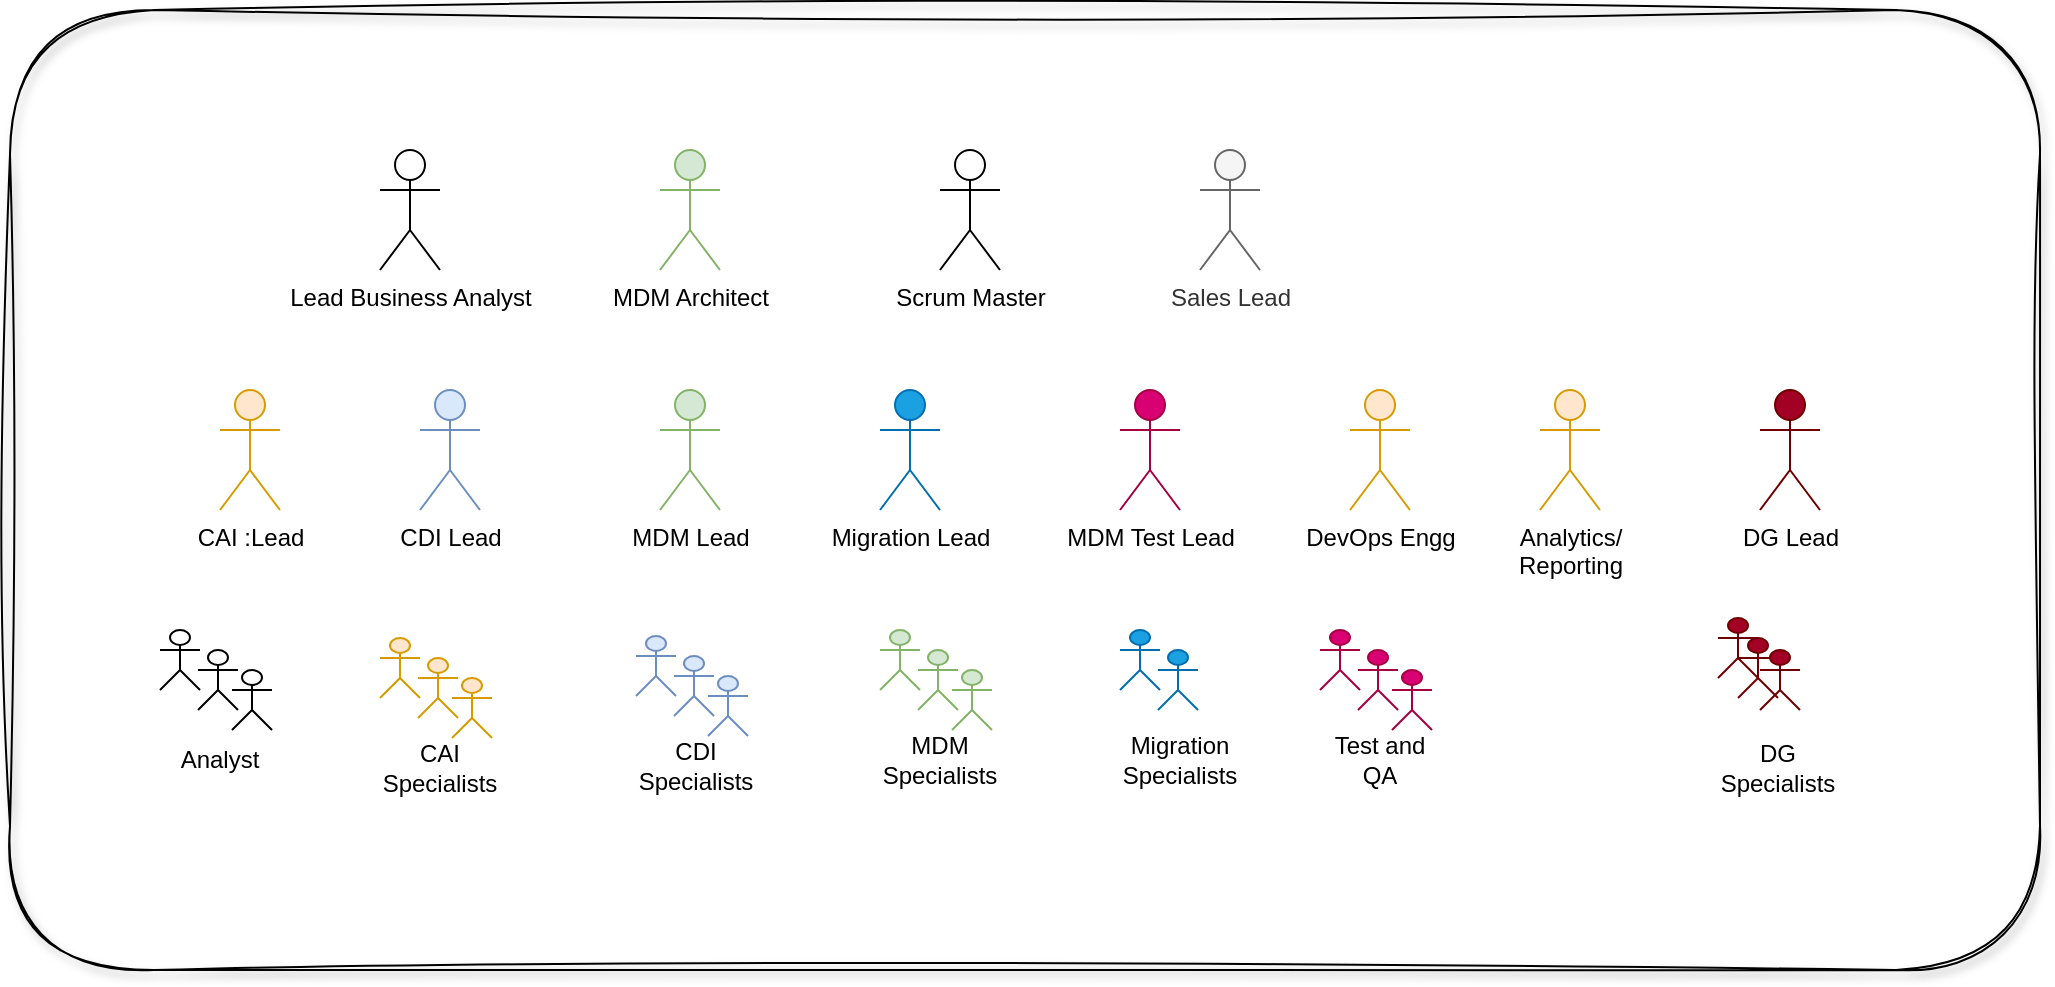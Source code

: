 <mxfile version="21.3.7" type="github" pages="3">
  <diagram name="MDM Guild Delivery" id="kcEuqjkQgL32cvvFv_7w">
    <mxGraphModel dx="1434" dy="796" grid="1" gridSize="10" guides="1" tooltips="1" connect="1" arrows="1" fold="1" page="1" pageScale="1" pageWidth="1100" pageHeight="850" math="0" shadow="0">
      <root>
        <mxCell id="0" />
        <mxCell id="1" parent="0" />
        <mxCell id="gFP8oRgVTRER96iRmuCu-1" value="CAI :Lead" style="shape=umlActor;verticalLabelPosition=bottom;verticalAlign=top;html=1;outlineConnect=0;fillColor=#ffe6cc;strokeColor=#d79b00;" vertex="1" parent="1">
          <mxGeometry x="190" y="210" width="30" height="60" as="geometry" />
        </mxCell>
        <mxCell id="gFP8oRgVTRER96iRmuCu-2" value="CDI Lead" style="shape=umlActor;verticalLabelPosition=bottom;verticalAlign=top;html=1;outlineConnect=0;fillColor=#dae8fc;strokeColor=#6c8ebf;" vertex="1" parent="1">
          <mxGeometry x="290" y="210" width="30" height="60" as="geometry" />
        </mxCell>
        <mxCell id="gFP8oRgVTRER96iRmuCu-3" value="MDM Lead" style="shape=umlActor;verticalLabelPosition=bottom;verticalAlign=top;html=1;outlineConnect=0;fillColor=#d5e8d4;strokeColor=#82b366;" vertex="1" parent="1">
          <mxGeometry x="410" y="210" width="30" height="60" as="geometry" />
        </mxCell>
        <mxCell id="gFP8oRgVTRER96iRmuCu-4" value="&lt;font color=&quot;#000000&quot;&gt;Migration Lead&lt;/font&gt;" style="shape=umlActor;verticalLabelPosition=bottom;verticalAlign=top;html=1;outlineConnect=0;fillColor=#1ba1e2;fontColor=#ffffff;strokeColor=#006EAF;" vertex="1" parent="1">
          <mxGeometry x="520" y="210" width="30" height="60" as="geometry" />
        </mxCell>
        <mxCell id="gFP8oRgVTRER96iRmuCu-5" value="&lt;font color=&quot;#000000&quot;&gt;MDM Test Lead&lt;/font&gt;" style="shape=umlActor;verticalLabelPosition=bottom;verticalAlign=top;html=1;outlineConnect=0;fillColor=#d80073;fontColor=#ffffff;strokeColor=#A50040;" vertex="1" parent="1">
          <mxGeometry x="640" y="210" width="30" height="60" as="geometry" />
        </mxCell>
        <mxCell id="gFP8oRgVTRER96iRmuCu-8" value="Lead Business Analyst" style="shape=umlActor;verticalLabelPosition=bottom;verticalAlign=top;html=1;outlineConnect=0;" vertex="1" parent="1">
          <mxGeometry x="270" y="90" width="30" height="60" as="geometry" />
        </mxCell>
        <mxCell id="gFP8oRgVTRER96iRmuCu-9" value="Scrum Master" style="shape=umlActor;verticalLabelPosition=bottom;verticalAlign=top;html=1;outlineConnect=0;" vertex="1" parent="1">
          <mxGeometry x="550" y="90" width="30" height="60" as="geometry" />
        </mxCell>
        <mxCell id="gFP8oRgVTRER96iRmuCu-13" value="MDM Architect" style="shape=umlActor;verticalLabelPosition=bottom;verticalAlign=top;html=1;outlineConnect=0;fillColor=#d5e8d4;strokeColor=#82b366;" vertex="1" parent="1">
          <mxGeometry x="410" y="90" width="30" height="60" as="geometry" />
        </mxCell>
        <mxCell id="gFP8oRgVTRER96iRmuCu-29" value="" style="group" vertex="1" connectable="0" parent="1">
          <mxGeometry x="160" y="330" width="60" height="80" as="geometry" />
        </mxCell>
        <mxCell id="gFP8oRgVTRER96iRmuCu-26" value="" style="group" vertex="1" connectable="0" parent="gFP8oRgVTRER96iRmuCu-29">
          <mxGeometry width="56" height="50" as="geometry" />
        </mxCell>
        <mxCell id="gFP8oRgVTRER96iRmuCu-14" value="" style="shape=umlActor;verticalLabelPosition=bottom;verticalAlign=top;html=1;outlineConnect=0;" vertex="1" parent="gFP8oRgVTRER96iRmuCu-26">
          <mxGeometry width="20" height="30" as="geometry" />
        </mxCell>
        <mxCell id="gFP8oRgVTRER96iRmuCu-24" value="" style="shape=umlActor;verticalLabelPosition=bottom;verticalAlign=top;html=1;outlineConnect=0;" vertex="1" parent="gFP8oRgVTRER96iRmuCu-26">
          <mxGeometry x="19" y="10" width="20" height="30" as="geometry" />
        </mxCell>
        <mxCell id="gFP8oRgVTRER96iRmuCu-25" value="" style="shape=umlActor;verticalLabelPosition=bottom;verticalAlign=top;html=1;outlineConnect=0;" vertex="1" parent="gFP8oRgVTRER96iRmuCu-26">
          <mxGeometry x="36" y="20" width="20" height="30" as="geometry" />
        </mxCell>
        <mxCell id="gFP8oRgVTRER96iRmuCu-27" value="Analyst" style="text;html=1;strokeColor=none;fillColor=none;align=center;verticalAlign=middle;whiteSpace=wrap;rounded=0;" vertex="1" parent="gFP8oRgVTRER96iRmuCu-29">
          <mxGeometry y="50" width="60" height="30" as="geometry" />
        </mxCell>
        <mxCell id="gFP8oRgVTRER96iRmuCu-37" value="" style="group" vertex="1" connectable="0" parent="1">
          <mxGeometry x="270" y="334" width="60" height="80" as="geometry" />
        </mxCell>
        <mxCell id="gFP8oRgVTRER96iRmuCu-38" value="" style="group" vertex="1" connectable="0" parent="gFP8oRgVTRER96iRmuCu-37">
          <mxGeometry width="56" height="50" as="geometry" />
        </mxCell>
        <mxCell id="gFP8oRgVTRER96iRmuCu-39" value="" style="shape=umlActor;verticalLabelPosition=bottom;verticalAlign=top;html=1;outlineConnect=0;fillColor=#ffe6cc;strokeColor=#d79b00;" vertex="1" parent="gFP8oRgVTRER96iRmuCu-38">
          <mxGeometry width="20" height="30" as="geometry" />
        </mxCell>
        <mxCell id="gFP8oRgVTRER96iRmuCu-40" value="" style="shape=umlActor;verticalLabelPosition=bottom;verticalAlign=top;html=1;outlineConnect=0;fillColor=#ffe6cc;strokeColor=#d79b00;" vertex="1" parent="gFP8oRgVTRER96iRmuCu-38">
          <mxGeometry x="19" y="10" width="20" height="30" as="geometry" />
        </mxCell>
        <mxCell id="gFP8oRgVTRER96iRmuCu-41" value="" style="shape=umlActor;verticalLabelPosition=bottom;verticalAlign=top;html=1;outlineConnect=0;fillColor=#ffe6cc;strokeColor=#d79b00;" vertex="1" parent="gFP8oRgVTRER96iRmuCu-38">
          <mxGeometry x="36" y="20" width="20" height="30" as="geometry" />
        </mxCell>
        <mxCell id="gFP8oRgVTRER96iRmuCu-42" value="CAI Specialists" style="text;html=1;strokeColor=none;fillColor=none;align=center;verticalAlign=middle;whiteSpace=wrap;rounded=0;" vertex="1" parent="gFP8oRgVTRER96iRmuCu-37">
          <mxGeometry y="50" width="60" height="30" as="geometry" />
        </mxCell>
        <mxCell id="gFP8oRgVTRER96iRmuCu-43" value="" style="group" vertex="1" connectable="0" parent="1">
          <mxGeometry x="398" y="333" width="60" height="80" as="geometry" />
        </mxCell>
        <mxCell id="gFP8oRgVTRER96iRmuCu-44" value="" style="group" vertex="1" connectable="0" parent="gFP8oRgVTRER96iRmuCu-43">
          <mxGeometry width="56" height="50" as="geometry" />
        </mxCell>
        <mxCell id="gFP8oRgVTRER96iRmuCu-45" value="" style="shape=umlActor;verticalLabelPosition=bottom;verticalAlign=top;html=1;outlineConnect=0;fillColor=#dae8fc;strokeColor=#6c8ebf;" vertex="1" parent="gFP8oRgVTRER96iRmuCu-44">
          <mxGeometry width="20" height="30" as="geometry" />
        </mxCell>
        <mxCell id="gFP8oRgVTRER96iRmuCu-46" value="" style="shape=umlActor;verticalLabelPosition=bottom;verticalAlign=top;html=1;outlineConnect=0;fillColor=#dae8fc;strokeColor=#6c8ebf;" vertex="1" parent="gFP8oRgVTRER96iRmuCu-44">
          <mxGeometry x="19" y="10" width="20" height="30" as="geometry" />
        </mxCell>
        <mxCell id="gFP8oRgVTRER96iRmuCu-47" value="" style="shape=umlActor;verticalLabelPosition=bottom;verticalAlign=top;html=1;outlineConnect=0;fillColor=#dae8fc;strokeColor=#6c8ebf;" vertex="1" parent="gFP8oRgVTRER96iRmuCu-44">
          <mxGeometry x="36" y="20" width="20" height="30" as="geometry" />
        </mxCell>
        <mxCell id="gFP8oRgVTRER96iRmuCu-48" value="CDI Specialists" style="text;html=1;strokeColor=none;fillColor=none;align=center;verticalAlign=middle;whiteSpace=wrap;rounded=0;" vertex="1" parent="gFP8oRgVTRER96iRmuCu-43">
          <mxGeometry y="50" width="60" height="30" as="geometry" />
        </mxCell>
        <mxCell id="gFP8oRgVTRER96iRmuCu-49" value="" style="group" vertex="1" connectable="0" parent="1">
          <mxGeometry x="520" y="330" width="60" height="80" as="geometry" />
        </mxCell>
        <mxCell id="gFP8oRgVTRER96iRmuCu-50" value="" style="group" vertex="1" connectable="0" parent="gFP8oRgVTRER96iRmuCu-49">
          <mxGeometry width="56" height="50" as="geometry" />
        </mxCell>
        <mxCell id="gFP8oRgVTRER96iRmuCu-51" value="" style="shape=umlActor;verticalLabelPosition=bottom;verticalAlign=top;html=1;outlineConnect=0;fillColor=#d5e8d4;strokeColor=#82b366;" vertex="1" parent="gFP8oRgVTRER96iRmuCu-50">
          <mxGeometry width="20" height="30" as="geometry" />
        </mxCell>
        <mxCell id="gFP8oRgVTRER96iRmuCu-52" value="" style="shape=umlActor;verticalLabelPosition=bottom;verticalAlign=top;html=1;outlineConnect=0;fillColor=#d5e8d4;strokeColor=#82b366;" vertex="1" parent="gFP8oRgVTRER96iRmuCu-50">
          <mxGeometry x="19" y="10" width="20" height="30" as="geometry" />
        </mxCell>
        <mxCell id="gFP8oRgVTRER96iRmuCu-53" value="" style="shape=umlActor;verticalLabelPosition=bottom;verticalAlign=top;html=1;outlineConnect=0;fillColor=#d5e8d4;strokeColor=#82b366;" vertex="1" parent="gFP8oRgVTRER96iRmuCu-50">
          <mxGeometry x="36" y="20" width="20" height="30" as="geometry" />
        </mxCell>
        <mxCell id="gFP8oRgVTRER96iRmuCu-54" value="MDM Specialists" style="text;html=1;strokeColor=none;fillColor=none;align=center;verticalAlign=middle;whiteSpace=wrap;rounded=0;" vertex="1" parent="gFP8oRgVTRER96iRmuCu-49">
          <mxGeometry y="50" width="60" height="30" as="geometry" />
        </mxCell>
        <mxCell id="gFP8oRgVTRER96iRmuCu-55" value="" style="group" vertex="1" connectable="0" parent="1">
          <mxGeometry x="640" y="330" width="220" height="170" as="geometry" />
        </mxCell>
        <mxCell id="gFP8oRgVTRER96iRmuCu-56" value="" style="group" vertex="1" connectable="0" parent="gFP8oRgVTRER96iRmuCu-55">
          <mxGeometry width="56" height="50" as="geometry" />
        </mxCell>
        <mxCell id="gFP8oRgVTRER96iRmuCu-57" value="" style="shape=umlActor;verticalLabelPosition=bottom;verticalAlign=top;html=1;outlineConnect=0;fillColor=#1ba1e2;strokeColor=#006EAF;fontColor=#ffffff;" vertex="1" parent="gFP8oRgVTRER96iRmuCu-56">
          <mxGeometry width="20" height="30" as="geometry" />
        </mxCell>
        <mxCell id="gFP8oRgVTRER96iRmuCu-58" value="" style="shape=umlActor;verticalLabelPosition=bottom;verticalAlign=top;html=1;outlineConnect=0;fillColor=#1ba1e2;strokeColor=#006EAF;fontColor=#ffffff;" vertex="1" parent="gFP8oRgVTRER96iRmuCu-56">
          <mxGeometry x="19" y="10" width="20" height="30" as="geometry" />
        </mxCell>
        <mxCell id="gFP8oRgVTRER96iRmuCu-60" value="Migration Specialists" style="text;html=1;strokeColor=none;fillColor=none;align=center;verticalAlign=middle;whiteSpace=wrap;rounded=0;" vertex="1" parent="gFP8oRgVTRER96iRmuCu-55">
          <mxGeometry y="50" width="60" height="30" as="geometry" />
        </mxCell>
        <mxCell id="gFP8oRgVTRER96iRmuCu-61" value="" style="group" vertex="1" connectable="0" parent="1">
          <mxGeometry x="740" y="330" width="60" height="80" as="geometry" />
        </mxCell>
        <mxCell id="gFP8oRgVTRER96iRmuCu-62" value="" style="group" vertex="1" connectable="0" parent="gFP8oRgVTRER96iRmuCu-61">
          <mxGeometry width="56" height="50" as="geometry" />
        </mxCell>
        <mxCell id="gFP8oRgVTRER96iRmuCu-63" value="" style="shape=umlActor;verticalLabelPosition=bottom;verticalAlign=top;html=1;outlineConnect=0;fillColor=#d80073;strokeColor=#A50040;fontColor=#ffffff;" vertex="1" parent="gFP8oRgVTRER96iRmuCu-62">
          <mxGeometry width="20" height="30" as="geometry" />
        </mxCell>
        <mxCell id="gFP8oRgVTRER96iRmuCu-64" value="" style="shape=umlActor;verticalLabelPosition=bottom;verticalAlign=top;html=1;outlineConnect=0;fillColor=#d80073;strokeColor=#A50040;fontColor=#ffffff;" vertex="1" parent="gFP8oRgVTRER96iRmuCu-62">
          <mxGeometry x="19" y="10" width="20" height="30" as="geometry" />
        </mxCell>
        <mxCell id="gFP8oRgVTRER96iRmuCu-65" value="" style="shape=umlActor;verticalLabelPosition=bottom;verticalAlign=top;html=1;outlineConnect=0;fillColor=#d80073;strokeColor=#A50040;fontColor=#ffffff;" vertex="1" parent="gFP8oRgVTRER96iRmuCu-62">
          <mxGeometry x="36" y="20" width="20" height="30" as="geometry" />
        </mxCell>
        <mxCell id="gFP8oRgVTRER96iRmuCu-66" value="Test and QA" style="text;html=1;strokeColor=none;fillColor=none;align=center;verticalAlign=middle;whiteSpace=wrap;rounded=0;" vertex="1" parent="gFP8oRgVTRER96iRmuCu-61">
          <mxGeometry y="50" width="60" height="30" as="geometry" />
        </mxCell>
        <mxCell id="gFP8oRgVTRER96iRmuCu-10" value="" style="rounded=1;whiteSpace=wrap;html=1;fillColor=none;sketch=1;curveFitting=1;jiggle=2;shadow=1;glass=1;" vertex="1" parent="1">
          <mxGeometry x="85" y="20" width="1015" height="480" as="geometry" />
        </mxCell>
        <mxCell id="9kzjjH1bRcHk7Z0w_79C-1" value="Sales Lead" style="shape=umlActor;verticalLabelPosition=bottom;verticalAlign=top;html=1;outlineConnect=0;fillColor=#f5f5f5;fontColor=#333333;strokeColor=#666666;" vertex="1" parent="1">
          <mxGeometry x="680" y="90" width="30" height="60" as="geometry" />
        </mxCell>
        <mxCell id="llGlC6vn6_8WmVwevJTp-1" value="DevOps Engg" style="shape=umlActor;verticalLabelPosition=bottom;verticalAlign=top;html=1;outlineConnect=0;fillColor=#ffe6cc;strokeColor=#d79b00;" vertex="1" parent="1">
          <mxGeometry x="755" y="210" width="30" height="60" as="geometry" />
        </mxCell>
        <mxCell id="llGlC6vn6_8WmVwevJTp-2" value="Analytics/&lt;br&gt;Reporting" style="shape=umlActor;verticalLabelPosition=bottom;verticalAlign=top;html=1;outlineConnect=0;fillColor=#ffe6cc;strokeColor=#d79b00;" vertex="1" parent="1">
          <mxGeometry x="850" y="210" width="30" height="60" as="geometry" />
        </mxCell>
        <mxCell id="bxry-XjI54zwO9HeJ4ow-1" value="&lt;font color=&quot;#000000&quot;&gt;DG Lead&lt;/font&gt;" style="shape=umlActor;verticalLabelPosition=bottom;verticalAlign=top;html=1;outlineConnect=0;fillColor=#a20025;strokeColor=#6F0000;fontColor=#ffffff;" vertex="1" parent="1">
          <mxGeometry x="960" y="210" width="30" height="60" as="geometry" />
        </mxCell>
        <mxCell id="bxry-XjI54zwO9HeJ4ow-4" value="" style="shape=umlActor;verticalLabelPosition=bottom;verticalAlign=top;html=1;outlineConnect=0;fillColor=#a20025;strokeColor=#6F0000;fontColor=#ffffff;" vertex="1" parent="1">
          <mxGeometry x="939" y="324" width="20" height="30" as="geometry" />
        </mxCell>
        <mxCell id="bxry-XjI54zwO9HeJ4ow-5" value="" style="shape=umlActor;verticalLabelPosition=bottom;verticalAlign=top;html=1;outlineConnect=0;fillColor=#a20025;strokeColor=#6F0000;fontColor=#ffffff;" vertex="1" parent="1">
          <mxGeometry x="949" y="334" width="20" height="30" as="geometry" />
        </mxCell>
        <mxCell id="bxry-XjI54zwO9HeJ4ow-6" value="" style="shape=umlActor;verticalLabelPosition=bottom;verticalAlign=top;html=1;outlineConnect=0;fillColor=#a20025;strokeColor=#6F0000;fontColor=#ffffff;" vertex="1" parent="1">
          <mxGeometry x="960" y="340" width="20" height="30" as="geometry" />
        </mxCell>
        <mxCell id="bxry-XjI54zwO9HeJ4ow-9" value="DG Specialists" style="text;html=1;strokeColor=none;fillColor=none;align=center;verticalAlign=middle;whiteSpace=wrap;rounded=0;" vertex="1" parent="1">
          <mxGeometry x="939" y="384" width="60" height="30" as="geometry" />
        </mxCell>
      </root>
    </mxGraphModel>
  </diagram>
  <diagram id="u7udRK5OecsQ3eWhJsPl" name="Preslaes">
    <mxGraphModel dx="1434" dy="796" grid="1" gridSize="10" guides="1" tooltips="1" connect="1" arrows="1" fold="1" page="1" pageScale="1" pageWidth="1100" pageHeight="850" math="0" shadow="0">
      <root>
        <mxCell id="0" />
        <mxCell id="1" parent="0" />
        <mxCell id="aprmsSjTGSTrnVSDrUsF-1" value="Sales Lead" style="shape=umlActor;verticalLabelPosition=bottom;verticalAlign=top;html=1;outlineConnect=0;" vertex="1" parent="1">
          <mxGeometry x="350" y="200" width="30" height="60" as="geometry" />
        </mxCell>
        <mxCell id="j14ffGpdtFu3CE-EkApN-1" value="MDM Architect" style="shape=umlActor;verticalLabelPosition=bottom;verticalAlign=top;html=1;outlineConnect=0;fillColor=#d5e8d4;strokeColor=#82b366;" vertex="1" parent="1">
          <mxGeometry x="500" y="120" width="30" height="60" as="geometry" />
        </mxCell>
        <mxCell id="j14ffGpdtFu3CE-EkApN-2" value="Alliance Manager" style="shape=umlActor;verticalLabelPosition=bottom;verticalAlign=top;html=1;outlineConnect=0;fillColor=#d5e8d4;strokeColor=#82b366;" vertex="1" parent="1">
          <mxGeometry x="500" y="250" width="30" height="60" as="geometry" />
        </mxCell>
        <mxCell id="kqW7jnf8MLZUJyzAg4_c-1" value="" style="group" vertex="1" connectable="0" parent="1">
          <mxGeometry x="636" y="185" width="60" height="80" as="geometry" />
        </mxCell>
        <mxCell id="kqW7jnf8MLZUJyzAg4_c-2" value="" style="group" vertex="1" connectable="0" parent="kqW7jnf8MLZUJyzAg4_c-1">
          <mxGeometry width="56" height="50" as="geometry" />
        </mxCell>
        <mxCell id="kqW7jnf8MLZUJyzAg4_c-3" value="" style="shape=umlActor;verticalLabelPosition=bottom;verticalAlign=top;html=1;outlineConnect=0;" vertex="1" parent="kqW7jnf8MLZUJyzAg4_c-2">
          <mxGeometry width="20" height="30" as="geometry" />
        </mxCell>
        <mxCell id="kqW7jnf8MLZUJyzAg4_c-4" value="" style="shape=umlActor;verticalLabelPosition=bottom;verticalAlign=top;html=1;outlineConnect=0;" vertex="1" parent="kqW7jnf8MLZUJyzAg4_c-2">
          <mxGeometry x="19" y="10" width="20" height="30" as="geometry" />
        </mxCell>
        <mxCell id="kqW7jnf8MLZUJyzAg4_c-5" value="" style="shape=umlActor;verticalLabelPosition=bottom;verticalAlign=top;html=1;outlineConnect=0;" vertex="1" parent="kqW7jnf8MLZUJyzAg4_c-2">
          <mxGeometry x="36" y="20" width="20" height="30" as="geometry" />
        </mxCell>
        <mxCell id="kqW7jnf8MLZUJyzAg4_c-6" value="Bid team" style="text;html=1;strokeColor=none;fillColor=none;align=center;verticalAlign=middle;whiteSpace=wrap;rounded=0;" vertex="1" parent="kqW7jnf8MLZUJyzAg4_c-1">
          <mxGeometry x="24" y="65" width="60" height="30" as="geometry" />
        </mxCell>
        <mxCell id="kqW7jnf8MLZUJyzAg4_c-7" value="" style="shape=umlActor;verticalLabelPosition=bottom;verticalAlign=top;html=1;outlineConnect=0;" vertex="1" parent="1">
          <mxGeometry x="696" y="200" width="20" height="30" as="geometry" />
        </mxCell>
        <mxCell id="kqW7jnf8MLZUJyzAg4_c-8" value="" style="shape=umlActor;verticalLabelPosition=bottom;verticalAlign=top;html=1;outlineConnect=0;" vertex="1" parent="1">
          <mxGeometry x="706" y="210" width="20" height="30" as="geometry" />
        </mxCell>
        <mxCell id="kL9jUedaYsaL_3R8sOhY-1" value="Scrum Master" style="shape=umlActor;verticalLabelPosition=bottom;verticalAlign=top;html=1;outlineConnect=0;" vertex="1" parent="1">
          <mxGeometry x="560" y="190" width="30" height="60" as="geometry" />
        </mxCell>
      </root>
    </mxGraphModel>
  </diagram>
  <diagram id="ce4MwDQF4yYcLJPle7MQ" name="Technology and Learning Team">
    <mxGraphModel dx="1434" dy="796" grid="1" gridSize="10" guides="1" tooltips="1" connect="1" arrows="1" fold="1" page="1" pageScale="1" pageWidth="1100" pageHeight="850" math="0" shadow="0">
      <root>
        <mxCell id="0" />
        <mxCell id="1" parent="0" />
        <mxCell id="2Up0Kgfg5cFZgtf3gcSt-1" value="Alliance Partner" style="shape=umlActor;verticalLabelPosition=bottom;verticalAlign=top;html=1;outlineConnect=0;" vertex="1" parent="1">
          <mxGeometry x="470" y="260" width="30" height="60" as="geometry" />
        </mxCell>
        <mxCell id="2Up0Kgfg5cFZgtf3gcSt-2" value="MDM Architect" style="shape=umlActor;verticalLabelPosition=bottom;verticalAlign=top;html=1;outlineConnect=0;fillColor=#d5e8d4;strokeColor=#82b366;" vertex="1" parent="1">
          <mxGeometry x="470" y="120" width="30" height="60" as="geometry" />
        </mxCell>
        <mxCell id="G5LalVPWso7PBPTsfhhj-1" value="Learning Manager" style="shape=umlActor;verticalLabelPosition=bottom;verticalAlign=top;html=1;outlineConnect=0;fillColor=#d5e8d4;strokeColor=#82b366;" vertex="1" parent="1">
          <mxGeometry x="300" y="210" width="30" height="60" as="geometry" />
        </mxCell>
        <mxCell id="5aUG_T6JjU1ZAgh8hLS--1" value="CAI :Lead" style="shape=umlActor;verticalLabelPosition=bottom;verticalAlign=top;html=1;outlineConnect=0;fillColor=#ffe6cc;strokeColor=#d79b00;" vertex="1" parent="1">
          <mxGeometry x="730" y="110" width="30" height="60" as="geometry" />
        </mxCell>
        <mxCell id="5aUG_T6JjU1ZAgh8hLS--2" value="CDI Lead" style="shape=umlActor;verticalLabelPosition=bottom;verticalAlign=top;html=1;outlineConnect=0;fillColor=#dae8fc;strokeColor=#6c8ebf;" vertex="1" parent="1">
          <mxGeometry x="640" y="330" width="30" height="60" as="geometry" />
        </mxCell>
        <mxCell id="5aUG_T6JjU1ZAgh8hLS--3" value="MDM Lead" style="shape=umlActor;verticalLabelPosition=bottom;verticalAlign=top;html=1;outlineConnect=0;fillColor=#d5e8d4;strokeColor=#82b366;" vertex="1" parent="1">
          <mxGeometry x="740" y="270" width="30" height="60" as="geometry" />
        </mxCell>
        <mxCell id="5aUG_T6JjU1ZAgh8hLS--4" value="&lt;font color=&quot;#000000&quot;&gt;Migration Lead&lt;/font&gt;" style="shape=umlActor;verticalLabelPosition=bottom;verticalAlign=top;html=1;outlineConnect=0;fillColor=#1ba1e2;fontColor=#ffffff;strokeColor=#006EAF;" vertex="1" parent="1">
          <mxGeometry x="640" y="100" width="30" height="60" as="geometry" />
        </mxCell>
        <mxCell id="5aUG_T6JjU1ZAgh8hLS--5" value="&lt;font color=&quot;#000000&quot;&gt;MDM Test Lead&lt;/font&gt;" style="shape=umlActor;verticalLabelPosition=bottom;verticalAlign=top;html=1;outlineConnect=0;fillColor=#d80073;fontColor=#ffffff;strokeColor=#A50040;" vertex="1" parent="1">
          <mxGeometry x="640" y="210" width="30" height="60" as="geometry" />
        </mxCell>
      </root>
    </mxGraphModel>
  </diagram>
</mxfile>
